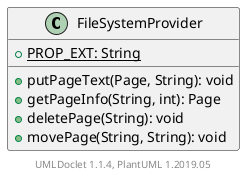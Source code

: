 @startuml

    class FileSystemProvider [[FileSystemProvider.html]] {
        {static} +PROP_EXT: String
        +putPageText(Page, String): void
        +getPageInfo(String, int): Page
        +deletePage(String): void
        +movePage(String, String): void
    }


    center footer UMLDoclet 1.1.4, PlantUML 1.2019.05
@enduml
